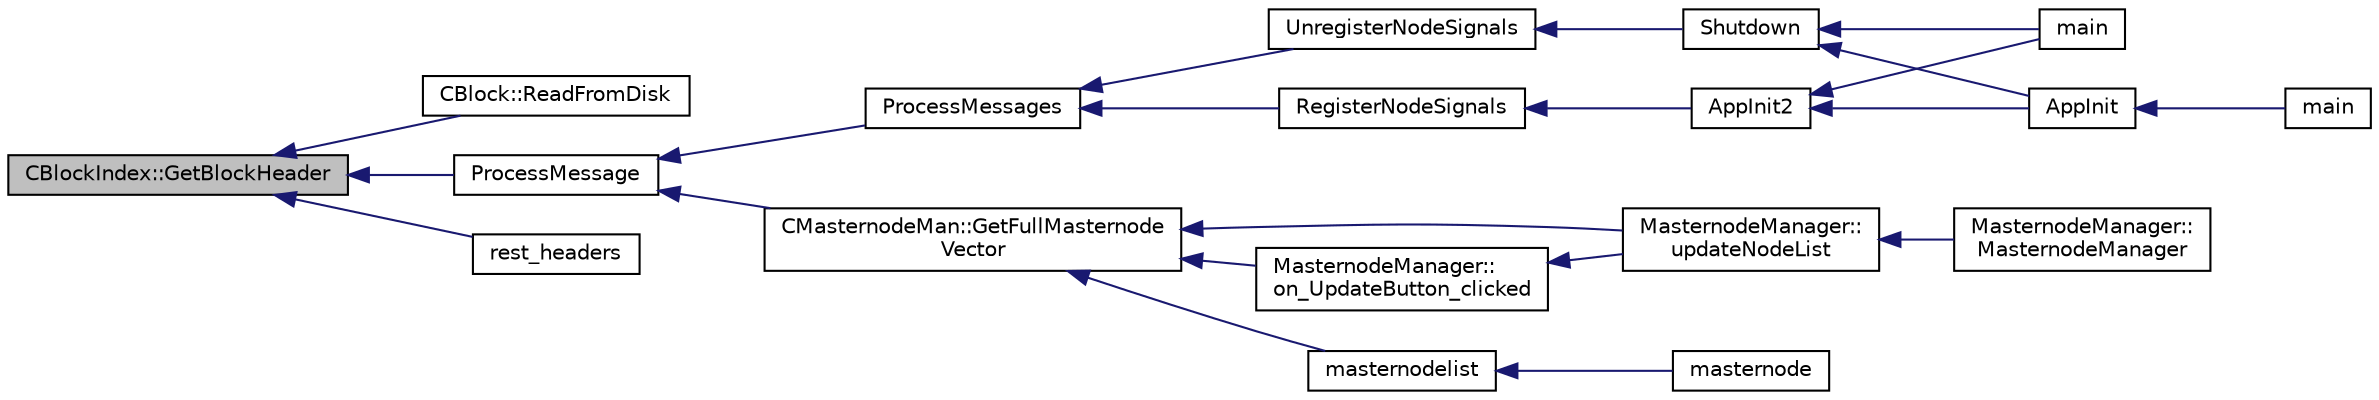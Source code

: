 digraph "CBlockIndex::GetBlockHeader"
{
  edge [fontname="Helvetica",fontsize="10",labelfontname="Helvetica",labelfontsize="10"];
  node [fontname="Helvetica",fontsize="10",shape=record];
  rankdir="LR";
  Node139 [label="CBlockIndex::GetBlockHeader",height=0.2,width=0.4,color="black", fillcolor="grey75", style="filled", fontcolor="black"];
  Node139 -> Node140 [dir="back",color="midnightblue",fontsize="10",style="solid",fontname="Helvetica"];
  Node140 [label="CBlock::ReadFromDisk",height=0.2,width=0.4,color="black", fillcolor="white", style="filled",URL="$d3/d51/class_c_block.html#ad31bb55c819816d722ebc0980d85cfc7"];
  Node139 -> Node141 [dir="back",color="midnightblue",fontsize="10",style="solid",fontname="Helvetica"];
  Node141 [label="ProcessMessage",height=0.2,width=0.4,color="black", fillcolor="white", style="filled",URL="$df/d0a/main_8cpp.html#a8ba92b1a4bce3c835e887a9073d17d8e"];
  Node141 -> Node142 [dir="back",color="midnightblue",fontsize="10",style="solid",fontname="Helvetica"];
  Node142 [label="ProcessMessages",height=0.2,width=0.4,color="black", fillcolor="white", style="filled",URL="$d4/dbf/main_8h.html#a196f9318f02448b85b28d612698934fd"];
  Node142 -> Node143 [dir="back",color="midnightblue",fontsize="10",style="solid",fontname="Helvetica"];
  Node143 [label="RegisterNodeSignals",height=0.2,width=0.4,color="black", fillcolor="white", style="filled",URL="$d4/dbf/main_8h.html#ab02615ff65f91d69f8d786ec900baa8a",tooltip="Register with a network node to receive its signals. "];
  Node143 -> Node144 [dir="back",color="midnightblue",fontsize="10",style="solid",fontname="Helvetica"];
  Node144 [label="AppInit2",height=0.2,width=0.4,color="black", fillcolor="white", style="filled",URL="$d8/dc0/init_8h.html#a1a4c1bfbf6ba1db77e988b89b9cadfd3",tooltip="Initialize ion. "];
  Node144 -> Node145 [dir="back",color="midnightblue",fontsize="10",style="solid",fontname="Helvetica"];
  Node145 [label="AppInit",height=0.2,width=0.4,color="black", fillcolor="white", style="filled",URL="$d4/d35/iond_8cpp.html#ac59316b767e6984e1285f0531275286b"];
  Node145 -> Node146 [dir="back",color="midnightblue",fontsize="10",style="solid",fontname="Helvetica"];
  Node146 [label="main",height=0.2,width=0.4,color="black", fillcolor="white", style="filled",URL="$d4/d35/iond_8cpp.html#a0ddf1224851353fc92bfbff6f499fa97"];
  Node144 -> Node147 [dir="back",color="midnightblue",fontsize="10",style="solid",fontname="Helvetica"];
  Node147 [label="main",height=0.2,width=0.4,color="black", fillcolor="white", style="filled",URL="$d5/d2d/ion_8cpp.html#a0ddf1224851353fc92bfbff6f499fa97"];
  Node142 -> Node148 [dir="back",color="midnightblue",fontsize="10",style="solid",fontname="Helvetica"];
  Node148 [label="UnregisterNodeSignals",height=0.2,width=0.4,color="black", fillcolor="white", style="filled",URL="$d4/dbf/main_8h.html#a3ef0cc6e9d9d6435ee2a5569244d6ebd",tooltip="Unregister a network node. "];
  Node148 -> Node149 [dir="back",color="midnightblue",fontsize="10",style="solid",fontname="Helvetica"];
  Node149 [label="Shutdown",height=0.2,width=0.4,color="black", fillcolor="white", style="filled",URL="$d8/dc0/init_8h.html#ac5f038c2b480cf9ef5e19e3eba8dbaf9"];
  Node149 -> Node145 [dir="back",color="midnightblue",fontsize="10",style="solid",fontname="Helvetica"];
  Node149 -> Node147 [dir="back",color="midnightblue",fontsize="10",style="solid",fontname="Helvetica"];
  Node141 -> Node150 [dir="back",color="midnightblue",fontsize="10",style="solid",fontname="Helvetica"];
  Node150 [label="CMasternodeMan::GetFullMasternode\lVector",height=0.2,width=0.4,color="black", fillcolor="white", style="filled",URL="$dc/d6b/class_c_masternode_man.html#ab39e213a7601e1bef2eba1d5d63206f5"];
  Node150 -> Node151 [dir="back",color="midnightblue",fontsize="10",style="solid",fontname="Helvetica"];
  Node151 [label="MasternodeManager::\lupdateNodeList",height=0.2,width=0.4,color="black", fillcolor="white", style="filled",URL="$d9/d70/class_masternode_manager.html#a5485a8bd6ccf673027165cc1207dfae9"];
  Node151 -> Node152 [dir="back",color="midnightblue",fontsize="10",style="solid",fontname="Helvetica"];
  Node152 [label="MasternodeManager::\lMasternodeManager",height=0.2,width=0.4,color="black", fillcolor="white", style="filled",URL="$d9/d70/class_masternode_manager.html#ad18cb99065e056e6b791e2356de826bf"];
  Node150 -> Node153 [dir="back",color="midnightblue",fontsize="10",style="solid",fontname="Helvetica"];
  Node153 [label="MasternodeManager::\lon_UpdateButton_clicked",height=0.2,width=0.4,color="black", fillcolor="white", style="filled",URL="$d9/d70/class_masternode_manager.html#ae8d07b4d869e3eb09fe1be445eff0430"];
  Node153 -> Node151 [dir="back",color="midnightblue",fontsize="10",style="solid",fontname="Helvetica"];
  Node150 -> Node154 [dir="back",color="midnightblue",fontsize="10",style="solid",fontname="Helvetica"];
  Node154 [label="masternodelist",height=0.2,width=0.4,color="black", fillcolor="white", style="filled",URL="$d5/d6b/rpcstashedsend_8cpp.html#a3a7ed7e37f21eb2912afc6e776f7236c"];
  Node154 -> Node155 [dir="back",color="midnightblue",fontsize="10",style="solid",fontname="Helvetica"];
  Node155 [label="masternode",height=0.2,width=0.4,color="black", fillcolor="white", style="filled",URL="$d5/d6b/rpcstashedsend_8cpp.html#a30609e443aeb47c29ed0878d16b1b5e1"];
  Node139 -> Node156 [dir="back",color="midnightblue",fontsize="10",style="solid",fontname="Helvetica"];
  Node156 [label="rest_headers",height=0.2,width=0.4,color="black", fillcolor="white", style="filled",URL="$d8/d04/rest_8cpp.html#a6155083969f391810ef103732f50793a"];
}
